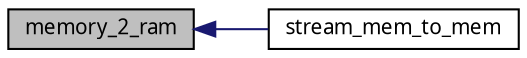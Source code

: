 digraph G
{
  edge [fontname="FreeSans.ttf",fontsize=10,labelfontname="FreeSans.ttf",labelfontsize=10];
  node [fontname="FreeSans.ttf",fontsize=10,shape=record];
  rankdir=LR;
  Node1 [label="memory_2_ram",height=0.2,width=0.4,color="black", fillcolor="grey75", style="filled" fontcolor="black"];
  Node1 -> Node2 [dir=back,color="midnightblue",fontsize=10,style="solid",fontname="FreeSans.ttf"];
  Node2 [label="stream_mem_to_mem",height=0.2,width=0.4,color="black", fillcolor="white", style="filled",URL="$a00041.html#99ef258150e099373ece59d16a473c01",tooltip="This function copy a data from memory to other memory."];
}
